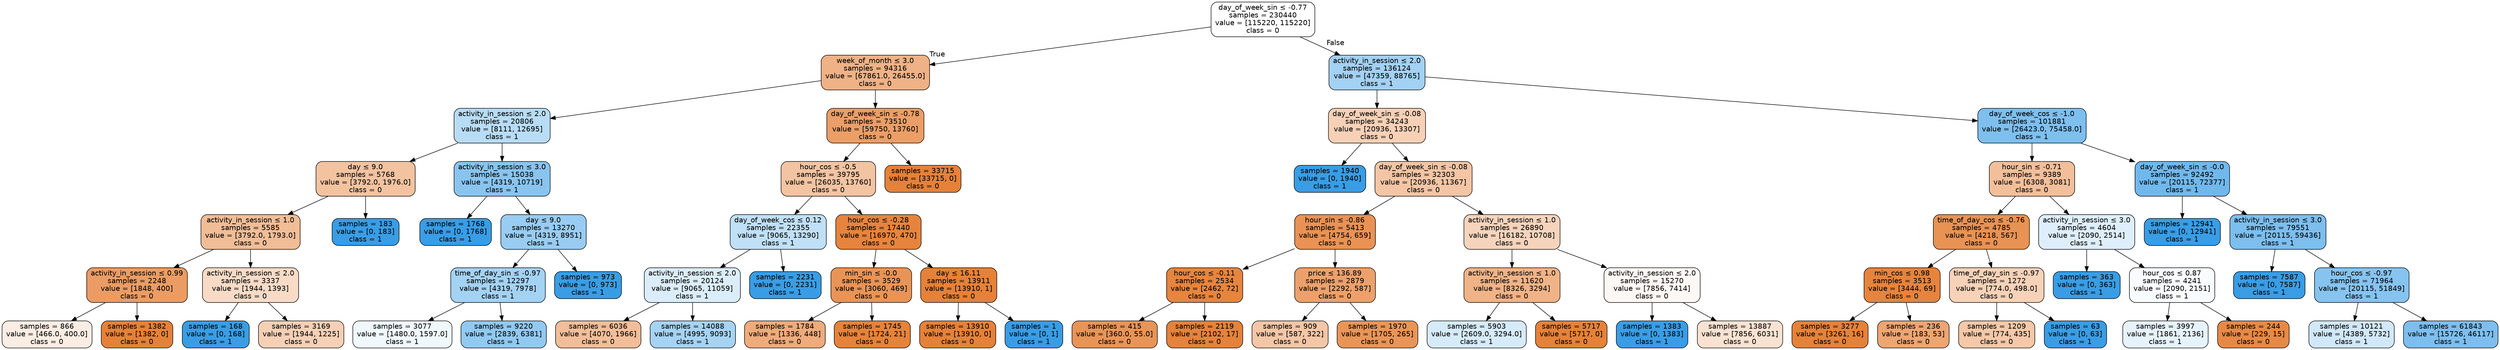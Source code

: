 digraph Tree {
node [shape=box, style="filled, rounded", color="black", fontname="helvetica"] ;
edge [fontname="helvetica"] ;
0 [label=<day_of_week_sin &le; -0.77<br/>samples = 230440<br/>value = [115220, 115220]<br/>class = 0>, fillcolor="#ffffff"] ;
1 [label=<week_of_month &le; 3.0<br/>samples = 94316<br/>value = [67861.0, 26455.0]<br/>class = 0>, fillcolor="#efb286"] ;
0 -> 1 [labeldistance=2.5, labelangle=45, headlabel="True"] ;
2 [label=<activity_in_session &le; 2.0<br/>samples = 20806<br/>value = [8111, 12695]<br/>class = 1>, fillcolor="#b8dcf6"] ;
1 -> 2 ;
3 [label=<day &le; 9.0<br/>samples = 5768<br/>value = [3792.0, 1976.0]<br/>class = 0>, fillcolor="#f3c3a0"] ;
2 -> 3 ;
4 [label=<activity_in_session &le; 1.0<br/>samples = 5585<br/>value = [3792.0, 1793.0]<br/>class = 0>, fillcolor="#f1bd97"] ;
3 -> 4 ;
5 [label=<activity_in_session &le; 0.99<br/>samples = 2248<br/>value = [1848, 400]<br/>class = 0>, fillcolor="#eb9c64"] ;
4 -> 5 ;
6 [label=<samples = 866<br/>value = [466.0, 400.0]<br/>class = 0>, fillcolor="#fbede3"] ;
5 -> 6 ;
7 [label=<samples = 1382<br/>value = [1382, 0]<br/>class = 0>, fillcolor="#e58139"] ;
5 -> 7 ;
8 [label=<activity_in_session &le; 2.0<br/>samples = 3337<br/>value = [1944, 1393]<br/>class = 0>, fillcolor="#f8dbc7"] ;
4 -> 8 ;
9 [label=<samples = 168<br/>value = [0, 168]<br/>class = 1>, fillcolor="#399de5"] ;
8 -> 9 ;
10 [label=<samples = 3169<br/>value = [1944, 1225]<br/>class = 0>, fillcolor="#f5d0b6"] ;
8 -> 10 ;
11 [label=<samples = 183<br/>value = [0, 183]<br/>class = 1>, fillcolor="#399de5"] ;
3 -> 11 ;
12 [label=<activity_in_session &le; 3.0<br/>samples = 15038<br/>value = [4319, 10719]<br/>class = 1>, fillcolor="#89c4ef"] ;
2 -> 12 ;
13 [label=<samples = 1768<br/>value = [0, 1768]<br/>class = 1>, fillcolor="#399de5"] ;
12 -> 13 ;
14 [label=<day &le; 9.0<br/>samples = 13270<br/>value = [4319, 8951]<br/>class = 1>, fillcolor="#99ccf2"] ;
12 -> 14 ;
15 [label=<time_of_day_sin &le; -0.97<br/>samples = 12297<br/>value = [4319, 7978]<br/>class = 1>, fillcolor="#a4d2f3"] ;
14 -> 15 ;
16 [label=<samples = 3077<br/>value = [1480.0, 1597.0]<br/>class = 1>, fillcolor="#f0f8fd"] ;
15 -> 16 ;
17 [label=<samples = 9220<br/>value = [2839, 6381]<br/>class = 1>, fillcolor="#91c9f1"] ;
15 -> 17 ;
18 [label=<samples = 973<br/>value = [0, 973]<br/>class = 1>, fillcolor="#399de5"] ;
14 -> 18 ;
19 [label=<day_of_week_sin &le; -0.78<br/>samples = 73510<br/>value = [59750, 13760]<br/>class = 0>, fillcolor="#eb9e67"] ;
1 -> 19 ;
20 [label=<hour_cos &le; -0.5<br/>samples = 39795<br/>value = [26035, 13760]<br/>class = 0>, fillcolor="#f3c4a2"] ;
19 -> 20 ;
21 [label=<day_of_week_cos &le; 0.12<br/>samples = 22355<br/>value = [9065, 13290]<br/>class = 1>, fillcolor="#c0e0f7"] ;
20 -> 21 ;
22 [label=<activity_in_session &le; 2.0<br/>samples = 20124<br/>value = [9065, 11059]<br/>class = 1>, fillcolor="#dbedfa"] ;
21 -> 22 ;
23 [label=<samples = 6036<br/>value = [4070, 1966]<br/>class = 0>, fillcolor="#f2be99"] ;
22 -> 23 ;
24 [label=<samples = 14088<br/>value = [4995, 9093]<br/>class = 1>, fillcolor="#a6d3f3"] ;
22 -> 24 ;
25 [label=<samples = 2231<br/>value = [0, 2231]<br/>class = 1>, fillcolor="#399de5"] ;
21 -> 25 ;
26 [label=<hour_cos &le; -0.28<br/>samples = 17440<br/>value = [16970, 470]<br/>class = 0>, fillcolor="#e6843e"] ;
20 -> 26 ;
27 [label=<min_sin &le; -0.0<br/>samples = 3529<br/>value = [3060, 469]<br/>class = 0>, fillcolor="#e99457"] ;
26 -> 27 ;
28 [label=<samples = 1784<br/>value = [1336, 448]<br/>class = 0>, fillcolor="#eeab7b"] ;
27 -> 28 ;
29 [label=<samples = 1745<br/>value = [1724, 21]<br/>class = 0>, fillcolor="#e5833b"] ;
27 -> 29 ;
30 [label=<day &le; 16.11<br/>samples = 13911<br/>value = [13910, 1]<br/>class = 0>, fillcolor="#e58139"] ;
26 -> 30 ;
31 [label=<samples = 13910<br/>value = [13910, 0]<br/>class = 0>, fillcolor="#e58139"] ;
30 -> 31 ;
32 [label=<samples = 1<br/>value = [0, 1]<br/>class = 1>, fillcolor="#399de5"] ;
30 -> 32 ;
33 [label=<samples = 33715<br/>value = [33715, 0]<br/>class = 0>, fillcolor="#e58139"] ;
19 -> 33 ;
34 [label=<activity_in_session &le; 2.0<br/>samples = 136124<br/>value = [47359, 88765]<br/>class = 1>, fillcolor="#a3d1f3"] ;
0 -> 34 [labeldistance=2.5, labelangle=-45, headlabel="False"] ;
35 [label=<day_of_week_sin &le; -0.08<br/>samples = 34243<br/>value = [20936, 13307]<br/>class = 0>, fillcolor="#f6d1b7"] ;
34 -> 35 ;
36 [label=<samples = 1940<br/>value = [0, 1940]<br/>class = 1>, fillcolor="#399de5"] ;
35 -> 36 ;
37 [label=<day_of_week_sin &le; -0.08<br/>samples = 32303<br/>value = [20936, 11367]<br/>class = 0>, fillcolor="#f3c5a5"] ;
35 -> 37 ;
38 [label=<hour_sin &le; -0.86<br/>samples = 5413<br/>value = [4754, 659]<br/>class = 0>, fillcolor="#e99254"] ;
37 -> 38 ;
39 [label=<hour_cos &le; -0.11<br/>samples = 2534<br/>value = [2462, 72]<br/>class = 0>, fillcolor="#e6853f"] ;
38 -> 39 ;
40 [label=<samples = 415<br/>value = [360.0, 55.0]<br/>class = 0>, fillcolor="#e99457"] ;
39 -> 40 ;
41 [label=<samples = 2119<br/>value = [2102, 17]<br/>class = 0>, fillcolor="#e5823b"] ;
39 -> 41 ;
42 [label=<price &le; 136.89<br/>samples = 2879<br/>value = [2292, 587]<br/>class = 0>, fillcolor="#eca16c"] ;
38 -> 42 ;
43 [label=<samples = 909<br/>value = [587, 322]<br/>class = 0>, fillcolor="#f3c6a6"] ;
42 -> 43 ;
44 [label=<samples = 1970<br/>value = [1705, 265]<br/>class = 0>, fillcolor="#e99558"] ;
42 -> 44 ;
45 [label=<activity_in_session &le; 1.0<br/>samples = 26890<br/>value = [16182, 10708]<br/>class = 0>, fillcolor="#f6d4bc"] ;
37 -> 45 ;
46 [label=<activity_in_session &le; 1.0<br/>samples = 11620<br/>value = [8326, 3294]<br/>class = 0>, fillcolor="#efb387"] ;
45 -> 46 ;
47 [label=<samples = 5903<br/>value = [2609.0, 3294.0]<br/>class = 1>, fillcolor="#d6ebfa"] ;
46 -> 47 ;
48 [label=<samples = 5717<br/>value = [5717, 0]<br/>class = 0>, fillcolor="#e58139"] ;
46 -> 48 ;
49 [label=<activity_in_session &le; 2.0<br/>samples = 15270<br/>value = [7856, 7414]<br/>class = 0>, fillcolor="#fef8f4"] ;
45 -> 49 ;
50 [label=<samples = 1383<br/>value = [0, 1383]<br/>class = 1>, fillcolor="#399de5"] ;
49 -> 50 ;
51 [label=<samples = 13887<br/>value = [7856, 6031]<br/>class = 0>, fillcolor="#f9e2d1"] ;
49 -> 51 ;
52 [label=<day_of_week_cos &le; -1.0<br/>samples = 101881<br/>value = [26423.0, 75458.0]<br/>class = 1>, fillcolor="#7ebfee"] ;
34 -> 52 ;
53 [label=<hour_sin &le; -0.71<br/>samples = 9389<br/>value = [6308, 3081]<br/>class = 0>, fillcolor="#f2bf9a"] ;
52 -> 53 ;
54 [label=<time_of_day_cos &le; -0.76<br/>samples = 4785<br/>value = [4218, 567]<br/>class = 0>, fillcolor="#e89254"] ;
53 -> 54 ;
55 [label=<min_cos &le; 0.98<br/>samples = 3513<br/>value = [3444, 69]<br/>class = 0>, fillcolor="#e6843d"] ;
54 -> 55 ;
56 [label=<samples = 3277<br/>value = [3261, 16]<br/>class = 0>, fillcolor="#e5823a"] ;
55 -> 56 ;
57 [label=<samples = 236<br/>value = [183, 53]<br/>class = 0>, fillcolor="#eda572"] ;
55 -> 57 ;
58 [label=<time_of_day_sin &le; -0.97<br/>samples = 1272<br/>value = [774.0, 498.0]<br/>class = 0>, fillcolor="#f6d2b8"] ;
54 -> 58 ;
59 [label=<samples = 1209<br/>value = [774, 435]<br/>class = 0>, fillcolor="#f4c8a8"] ;
58 -> 59 ;
60 [label=<samples = 63<br/>value = [0, 63]<br/>class = 1>, fillcolor="#399de5"] ;
58 -> 60 ;
61 [label=<activity_in_session &le; 3.0<br/>samples = 4604<br/>value = [2090, 2514]<br/>class = 1>, fillcolor="#deeefb"] ;
53 -> 61 ;
62 [label=<samples = 363<br/>value = [0, 363]<br/>class = 1>, fillcolor="#399de5"] ;
61 -> 62 ;
63 [label=<hour_cos &le; 0.87<br/>samples = 4241<br/>value = [2090, 2151]<br/>class = 1>, fillcolor="#f9fcfe"] ;
61 -> 63 ;
64 [label=<samples = 3997<br/>value = [1861, 2136]<br/>class = 1>, fillcolor="#e6f2fc"] ;
63 -> 64 ;
65 [label=<samples = 244<br/>value = [229, 15]<br/>class = 0>, fillcolor="#e78946"] ;
63 -> 65 ;
66 [label=<day_of_week_sin &le; -0.0<br/>samples = 92492<br/>value = [20115, 72377]<br/>class = 1>, fillcolor="#70b8ec"] ;
52 -> 66 ;
67 [label=<samples = 12941<br/>value = [0, 12941]<br/>class = 1>, fillcolor="#399de5"] ;
66 -> 67 ;
68 [label=<activity_in_session &le; 3.0<br/>samples = 79551<br/>value = [20115, 59436]<br/>class = 1>, fillcolor="#7cbeee"] ;
66 -> 68 ;
69 [label=<samples = 7587<br/>value = [0, 7587]<br/>class = 1>, fillcolor="#399de5"] ;
68 -> 69 ;
70 [label=<hour_cos &le; -0.97<br/>samples = 71964<br/>value = [20115, 51849]<br/>class = 1>, fillcolor="#86c3ef"] ;
68 -> 70 ;
71 [label=<samples = 10121<br/>value = [4389, 5732]<br/>class = 1>, fillcolor="#d1e8f9"] ;
70 -> 71 ;
72 [label=<samples = 61843<br/>value = [15726, 46117]<br/>class = 1>, fillcolor="#7dbeee"] ;
70 -> 72 ;
}